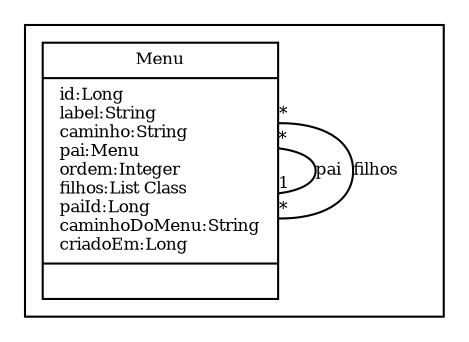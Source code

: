 digraph G{
fontname = "Times-Roman"
fontsize = 8

node [
        fontname = "Times-Roman"
        fontsize = 8
        shape = "record"
]

edge [
        fontname = "Times-Roman"
        fontsize = 8
]

subgraph clusterMENU
{
Menu [label = "{Menu|id:Long\llabel:String\lcaminho:String\lpai:Menu\lordem:Integer\lfilhos:List Class\lpaiId:Long\lcaminhoDoMenu:String\lcriadoEm:Long\l|\l}"]
}
edge [arrowhead = "none" headlabel = "1" taillabel = "*"] Menu -> Menu [label = "pai"]
edge [arrowhead = "none" headlabel = "*" taillabel = "*"] Menu -> Menu [label = "filhos"]
}
